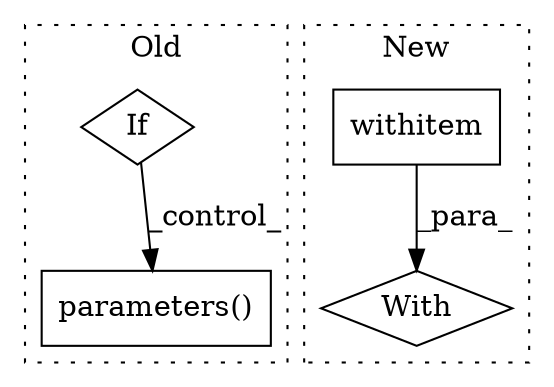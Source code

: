 digraph G {
subgraph cluster0 {
1 [label="parameters()" a="75" s="2852" l="17" shape="box"];
4 [label="If" a="96" s="2418" l="3" shape="diamond"];
label = "Old";
style="dotted";
}
subgraph cluster1 {
2 [label="withitem" a="49" s="3662" l="8" shape="box"];
3 [label="With" a="39" s="3657,3670" l="5,46" shape="diamond"];
label = "New";
style="dotted";
}
2 -> 3 [label="_para_"];
4 -> 1 [label="_control_"];
}